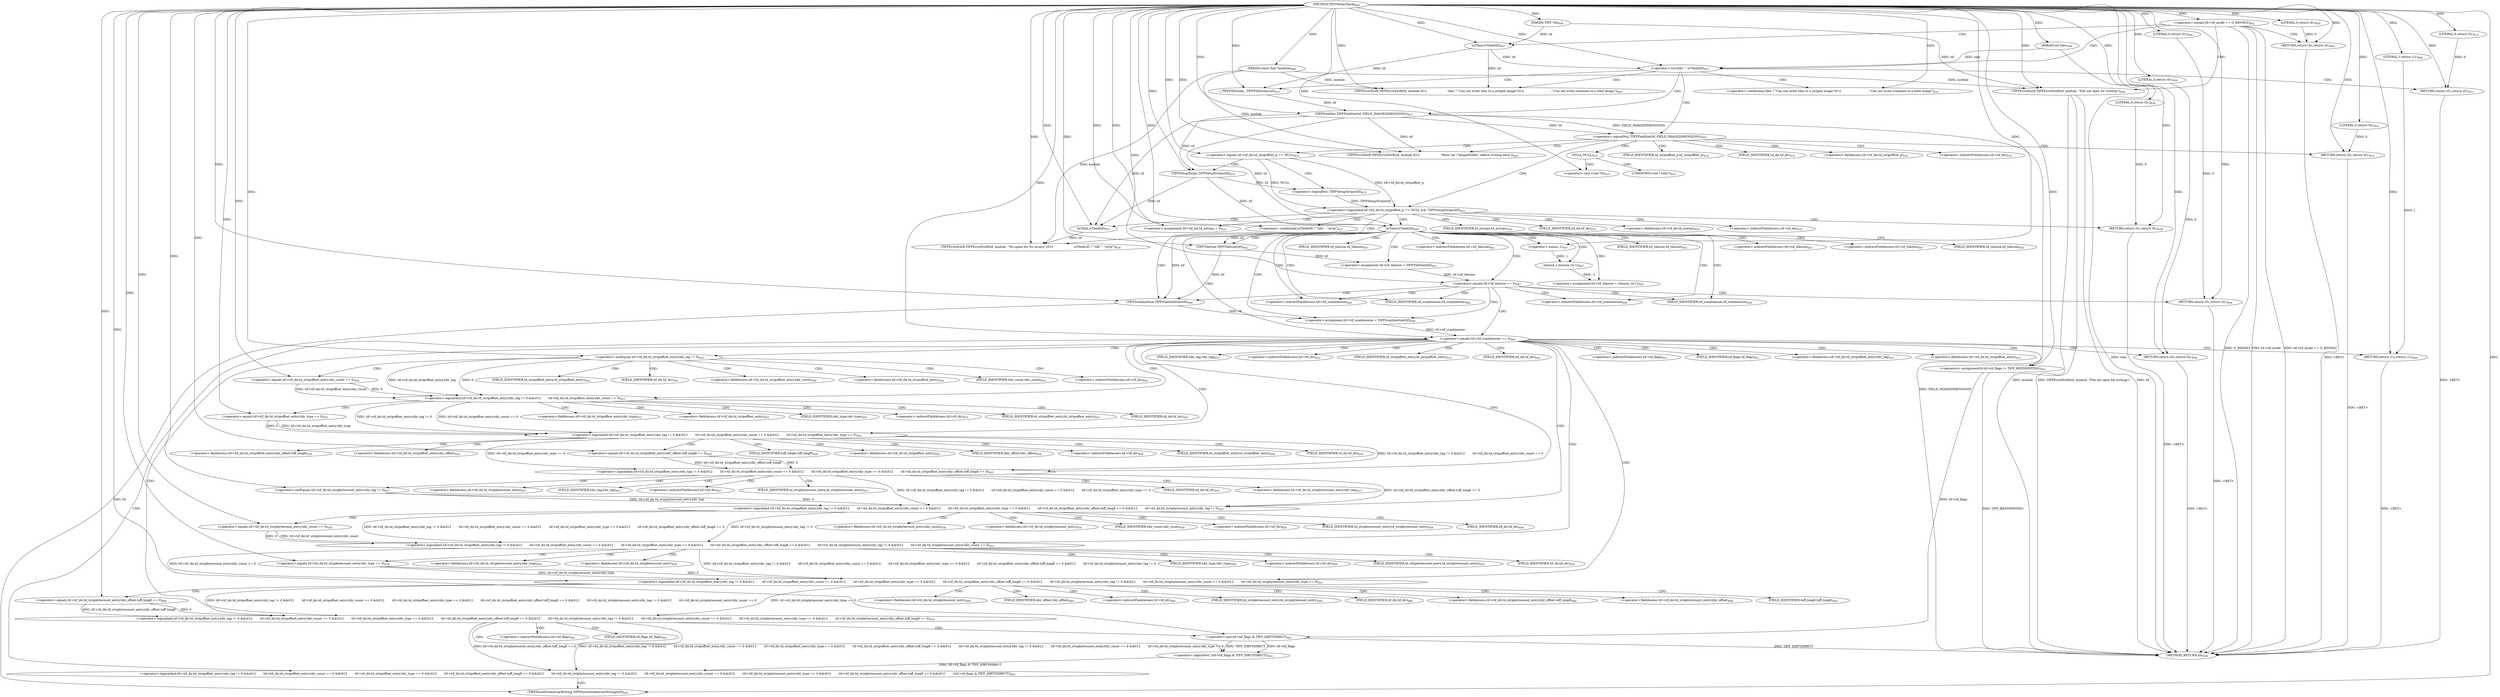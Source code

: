 digraph "TIFFWriteCheck" {  
"32023" [label = <(METHOD,TIFFWriteCheck)<SUB>600</SUB>> ]
"32249" [label = <(METHOD_RETURN,int)<SUB>600</SUB>> ]
"32024" [label = <(PARAM,TIFF *tif)<SUB>600</SUB>> ]
"32025" [label = <(PARAM,int tiles)<SUB>600</SUB>> ]
"32026" [label = <(PARAM,const char *module)<SUB>600</SUB>> ]
"32056" [label = <(_TIFFFillStriles,_TIFFFillStriles(tif))<SUB>615</SUB>> ]
"32133" [label = <(&lt;operator&gt;.assignment,tif-&gt;tif_scanlinesize = TIFFScanlineSize(tif))<SUB>648</SUB>> ]
"32148" [label = <(&lt;operators&gt;.assignmentOr,tif-&gt;tif_flags |= TIFF_BEENWRITING)<SUB>651</SUB>> ]
"32247" [label = <(RETURN,return (1);,return (1);)<SUB>666</SUB>> ]
"32029" [label = <(&lt;operator&gt;.equals,tif-&gt;tif_mode == O_RDONLY)<SUB>602</SUB>> ]
"32042" [label = <(&lt;operator&gt;.xor,tiles ^ isTiled(tif))<SUB>607</SUB>> ]
"32059" [label = <(&lt;operator&gt;.logicalNot,!TIFFFieldSet(tif, FIELD_IMAGEDIMENSIONS))<SUB>627</SUB>> ]
"32071" [label = <(&lt;operator&gt;.logicalAnd,tif-&gt;tif_dir.td_stripoffset_p == NULL &amp;&amp; !TIFFSetupStrips(tif))<SUB>633</SUB>> ]
"32106" [label = <(isTiled,isTiled(tif))<SUB>640</SUB>> ]
"32140" [label = <(&lt;operator&gt;.equals,tif-&gt;tif_scanlinesize == 0)<SUB>649</SUB>> ]
"32154" [label = <(&lt;operator&gt;.logicalAnd,tif-&gt;tif_dir.td_stripoffset_entry.tdir_tag != 0 &amp;&amp;\012        tif-&gt;tif_dir.td_stripoffset_entry.tdir_count == 0 &amp;&amp;\012        tif-&gt;tif_dir.td_stripoffset_entry.tdir_type == 0 &amp;&amp;\012        tif-&gt;tif_dir.td_stripoffset_entry.tdir_offset.toff_long8 == 0 &amp;&amp;\012        tif-&gt;tif_dir.td_stripbytecount_entry.tdir_tag != 0 &amp;&amp;\012        tif-&gt;tif_dir.td_stripbytecount_entry.tdir_count == 0 &amp;&amp;\012        tif-&gt;tif_dir.td_stripbytecount_entry.tdir_type == 0 &amp;&amp;\012        tif-&gt;tif_dir.td_stripbytecount_entry.tdir_offset.toff_long8 == 0 &amp;&amp;\012        !(tif-&gt;tif_flags &amp; TIFF_DIRTYDIRECT))<SUB>653</SUB>> ]
"32248" [label = <(LITERAL,1,return (1);)<SUB>666</SUB>> ]
"32035" [label = <(TIFFErrorExtR,TIFFErrorExtR(tif, module, &quot;File not open for writing&quot;))<SUB>604</SUB>> ]
"32039" [label = <(RETURN,return (0);,return (0);)<SUB>605</SUB>> ]
"32047" [label = <(TIFFErrorExtR,TIFFErrorExtR(tif, module,\012                      tiles ? &quot;Can not write tiles to a striped image&quot;\012                            : &quot;Can not write scanlines to a tiled image&quot;))<SUB>609</SUB>> ]
"32054" [label = <(RETURN,return (0);,return (0);)<SUB>612</SUB>> ]
"32064" [label = <(TIFFErrorExtR,TIFFErrorExtR(tif, module,\012                      &quot;Must set \&quot;ImageWidth\&quot; before writing data&quot;))<SUB>629</SUB>> ]
"32068" [label = <(RETURN,return (0);,return (0);)<SUB>631</SUB>> ]
"32087" [label = <(&lt;operator&gt;.assignment,tif-&gt;tif_dir.td_nstrips = 0)<SUB>635</SUB>> ]
"32094" [label = <(TIFFErrorExtR,TIFFErrorExtR(tif, module, &quot;No space for %s arrays&quot;,\012                      isTiled(tif) ? &quot;tile&quot; : &quot;strip&quot;))<SUB>636</SUB>> ]
"32103" [label = <(RETURN,return (0);,return (0);)<SUB>638</SUB>> ]
"32109" [label = <(&lt;operator&gt;.assignment,tif-&gt;tif_tilesize = TIFFTileSize(tif))<SUB>642</SUB>> ]
"32137" [label = <(TIFFScanlineSize,TIFFScanlineSize(tif))<SUB>648</SUB>> ]
"32146" [label = <(RETURN,return (0);,return (0);)<SUB>650</SUB>> ]
"32245" [label = <(TIFFForceStrileArrayWriting,TIFFForceStrileArrayWriting(tif))<SUB>663</SUB>> ]
"32040" [label = <(LITERAL,0,return (0);)<SUB>605</SUB>> ]
"32044" [label = <(isTiled,isTiled(tif))<SUB>607</SUB>> ]
"32055" [label = <(LITERAL,0,return (0);)<SUB>612</SUB>> ]
"32060" [label = <(TIFFFieldSet,TIFFFieldSet(tif, FIELD_IMAGEDIMENSIONS))<SUB>627</SUB>> ]
"32069" [label = <(LITERAL,0,return (0);)<SUB>631</SUB>> ]
"32072" [label = <(&lt;operator&gt;.equals,tif-&gt;tif_dir.td_stripoffset_p == NULL)<SUB>633</SUB>> ]
"32083" [label = <(&lt;operator&gt;.logicalNot,!TIFFSetupStrips(tif))<SUB>633</SUB>> ]
"32104" [label = <(LITERAL,0,return (0);)<SUB>638</SUB>> ]
"32116" [label = <(&lt;operator&gt;.equals,tif-&gt;tif_tilesize == 0)<SUB>643</SUB>> ]
"32126" [label = <(&lt;operator&gt;.assignment,tif-&gt;tif_tilesize = (tmsize_t)(-1))<SUB>647</SUB>> ]
"32147" [label = <(LITERAL,0,return (0);)<SUB>650</SUB>> ]
"32155" [label = <(&lt;operator&gt;.logicalAnd,tif-&gt;tif_dir.td_stripoffset_entry.tdir_tag != 0 &amp;&amp;\012        tif-&gt;tif_dir.td_stripoffset_entry.tdir_count == 0 &amp;&amp;\012        tif-&gt;tif_dir.td_stripoffset_entry.tdir_type == 0 &amp;&amp;\012        tif-&gt;tif_dir.td_stripoffset_entry.tdir_offset.toff_long8 == 0 &amp;&amp;\012        tif-&gt;tif_dir.td_stripbytecount_entry.tdir_tag != 0 &amp;&amp;\012        tif-&gt;tif_dir.td_stripbytecount_entry.tdir_count == 0 &amp;&amp;\012        tif-&gt;tif_dir.td_stripbytecount_entry.tdir_type == 0 &amp;&amp;\012        tif-&gt;tif_dir.td_stripbytecount_entry.tdir_offset.toff_long8 == 0)<SUB>653</SUB>> ]
"32238" [label = <(&lt;operator&gt;.logicalNot,!(tif-&gt;tif_flags &amp; TIFF_DIRTYDIRECT))<SUB>661</SUB>> ]
"32050" [label = <(&lt;operator&gt;.conditional,tiles ? &quot;Can not write tiles to a striped image&quot;\012                            : &quot;Can not write scanlines to a tiled image&quot;)<SUB>610</SUB>> ]
"32084" [label = <(TIFFSetupStrips,TIFFSetupStrips(tif))<SUB>633</SUB>> ]
"32098" [label = <(&lt;operator&gt;.conditional,isTiled(tif) ? &quot;tile&quot; : &quot;strip&quot;)<SUB>637</SUB>> ]
"32113" [label = <(TIFFTileSize,TIFFTileSize(tif))<SUB>642</SUB>> ]
"32122" [label = <(RETURN,return (0);,return (0);)<SUB>644</SUB>> ]
"32156" [label = <(&lt;operator&gt;.logicalAnd,tif-&gt;tif_dir.td_stripoffset_entry.tdir_tag != 0 &amp;&amp;\012        tif-&gt;tif_dir.td_stripoffset_entry.tdir_count == 0 &amp;&amp;\012        tif-&gt;tif_dir.td_stripoffset_entry.tdir_type == 0 &amp;&amp;\012        tif-&gt;tif_dir.td_stripoffset_entry.tdir_offset.toff_long8 == 0 &amp;&amp;\012        tif-&gt;tif_dir.td_stripbytecount_entry.tdir_tag != 0 &amp;&amp;\012        tif-&gt;tif_dir.td_stripbytecount_entry.tdir_count == 0 &amp;&amp;\012        tif-&gt;tif_dir.td_stripbytecount_entry.tdir_type == 0)<SUB>653</SUB>> ]
"32227" [label = <(&lt;operator&gt;.equals,tif-&gt;tif_dir.td_stripbytecount_entry.tdir_offset.toff_long8 == 0)<SUB>660</SUB>> ]
"32239" [label = <(&lt;operator&gt;.and,tif-&gt;tif_flags &amp; TIFF_DIRTYDIRECT)<SUB>661</SUB>> ]
"32080" [label = <(&lt;operator&gt;.cast,(void *)0)<SUB>633</SUB>> ]
"32099" [label = <(isTiled,isTiled(tif))<SUB>637</SUB>> ]
"32123" [label = <(LITERAL,0,return (0);)<SUB>644</SUB>> ]
"32130" [label = <(tmsize_t,(tmsize_t)(-1))<SUB>647</SUB>> ]
"32157" [label = <(&lt;operator&gt;.logicalAnd,tif-&gt;tif_dir.td_stripoffset_entry.tdir_tag != 0 &amp;&amp;\012        tif-&gt;tif_dir.td_stripoffset_entry.tdir_count == 0 &amp;&amp;\012        tif-&gt;tif_dir.td_stripoffset_entry.tdir_type == 0 &amp;&amp;\012        tif-&gt;tif_dir.td_stripoffset_entry.tdir_offset.toff_long8 == 0 &amp;&amp;\012        tif-&gt;tif_dir.td_stripbytecount_entry.tdir_tag != 0 &amp;&amp;\012        tif-&gt;tif_dir.td_stripbytecount_entry.tdir_count == 0)<SUB>653</SUB>> ]
"32218" [label = <(&lt;operator&gt;.equals,tif-&gt;tif_dir.td_stripbytecount_entry.tdir_type == 0)<SUB>659</SUB>> ]
"32131" [label = <(&lt;operator&gt;.minus,-1)<SUB>647</SUB>> ]
"32158" [label = <(&lt;operator&gt;.logicalAnd,tif-&gt;tif_dir.td_stripoffset_entry.tdir_tag != 0 &amp;&amp;\012        tif-&gt;tif_dir.td_stripoffset_entry.tdir_count == 0 &amp;&amp;\012        tif-&gt;tif_dir.td_stripoffset_entry.tdir_type == 0 &amp;&amp;\012        tif-&gt;tif_dir.td_stripoffset_entry.tdir_offset.toff_long8 == 0 &amp;&amp;\012        tif-&gt;tif_dir.td_stripbytecount_entry.tdir_tag != 0)<SUB>653</SUB>> ]
"32209" [label = <(&lt;operator&gt;.equals,tif-&gt;tif_dir.td_stripbytecount_entry.tdir_count == 0)<SUB>658</SUB>> ]
"32159" [label = <(&lt;operator&gt;.logicalAnd,tif-&gt;tif_dir.td_stripoffset_entry.tdir_tag != 0 &amp;&amp;\012        tif-&gt;tif_dir.td_stripoffset_entry.tdir_count == 0 &amp;&amp;\012        tif-&gt;tif_dir.td_stripoffset_entry.tdir_type == 0 &amp;&amp;\012        tif-&gt;tif_dir.td_stripoffset_entry.tdir_offset.toff_long8 == 0)<SUB>653</SUB>> ]
"32200" [label = <(&lt;operator&gt;.notEquals,tif-&gt;tif_dir.td_stripbytecount_entry.tdir_tag != 0)<SUB>657</SUB>> ]
"32160" [label = <(&lt;operator&gt;.logicalAnd,tif-&gt;tif_dir.td_stripoffset_entry.tdir_tag != 0 &amp;&amp;\012        tif-&gt;tif_dir.td_stripoffset_entry.tdir_count == 0 &amp;&amp;\012        tif-&gt;tif_dir.td_stripoffset_entry.tdir_type == 0)<SUB>653</SUB>> ]
"32189" [label = <(&lt;operator&gt;.equals,tif-&gt;tif_dir.td_stripoffset_entry.tdir_offset.toff_long8 == 0)<SUB>656</SUB>> ]
"32161" [label = <(&lt;operator&gt;.logicalAnd,tif-&gt;tif_dir.td_stripoffset_entry.tdir_tag != 0 &amp;&amp;\012        tif-&gt;tif_dir.td_stripoffset_entry.tdir_count == 0)<SUB>653</SUB>> ]
"32180" [label = <(&lt;operator&gt;.equals,tif-&gt;tif_dir.td_stripoffset_entry.tdir_type == 0)<SUB>655</SUB>> ]
"32162" [label = <(&lt;operator&gt;.notEquals,tif-&gt;tif_dir.td_stripoffset_entry.tdir_tag != 0)<SUB>653</SUB>> ]
"32171" [label = <(&lt;operator&gt;.equals,tif-&gt;tif_dir.td_stripoffset_entry.tdir_count == 0)<SUB>654</SUB>> ]
"32134" [label = <(&lt;operator&gt;.indirectFieldAccess,tif-&gt;tif_scanlinesize)<SUB>648</SUB>> ]
"32149" [label = <(&lt;operator&gt;.indirectFieldAccess,tif-&gt;tif_flags)<SUB>651</SUB>> ]
"32136" [label = <(FIELD_IDENTIFIER,tif_scanlinesize,tif_scanlinesize)<SUB>648</SUB>> ]
"32141" [label = <(&lt;operator&gt;.indirectFieldAccess,tif-&gt;tif_scanlinesize)<SUB>649</SUB>> ]
"32151" [label = <(FIELD_IDENTIFIER,tif_flags,tif_flags)<SUB>651</SUB>> ]
"32073" [label = <(&lt;operator&gt;.fieldAccess,tif-&gt;tif_dir.td_stripoffset_p)<SUB>633</SUB>> ]
"32078" [label = <(NULL,NULL)<SUB>633</SUB>> ]
"32088" [label = <(&lt;operator&gt;.fieldAccess,tif-&gt;tif_dir.td_nstrips)<SUB>635</SUB>> ]
"32110" [label = <(&lt;operator&gt;.indirectFieldAccess,tif-&gt;tif_tilesize)<SUB>642</SUB>> ]
"32143" [label = <(FIELD_IDENTIFIER,tif_scanlinesize,tif_scanlinesize)<SUB>649</SUB>> ]
"32074" [label = <(&lt;operator&gt;.indirectFieldAccess,tif-&gt;tif_dir)<SUB>633</SUB>> ]
"32077" [label = <(FIELD_IDENTIFIER,td_stripoffset_p,td_stripoffset_p)<SUB>633</SUB>> ]
"32089" [label = <(&lt;operator&gt;.indirectFieldAccess,tif-&gt;tif_dir)<SUB>635</SUB>> ]
"32092" [label = <(FIELD_IDENTIFIER,td_nstrips,td_nstrips)<SUB>635</SUB>> ]
"32112" [label = <(FIELD_IDENTIFIER,tif_tilesize,tif_tilesize)<SUB>642</SUB>> ]
"32117" [label = <(&lt;operator&gt;.indirectFieldAccess,tif-&gt;tif_tilesize)<SUB>643</SUB>> ]
"32127" [label = <(&lt;operator&gt;.indirectFieldAccess,tif-&gt;tif_tilesize)<SUB>647</SUB>> ]
"32228" [label = <(&lt;operator&gt;.fieldAccess,tif-&gt;tif_dir.td_stripbytecount_entry.tdir_offset.toff_long8)<SUB>660</SUB>> ]
"32240" [label = <(&lt;operator&gt;.indirectFieldAccess,tif-&gt;tif_flags)<SUB>661</SUB>> ]
"32076" [label = <(FIELD_IDENTIFIER,tif_dir,tif_dir)<SUB>633</SUB>> ]
"32091" [label = <(FIELD_IDENTIFIER,tif_dir,tif_dir)<SUB>635</SUB>> ]
"32119" [label = <(FIELD_IDENTIFIER,tif_tilesize,tif_tilesize)<SUB>643</SUB>> ]
"32129" [label = <(FIELD_IDENTIFIER,tif_tilesize,tif_tilesize)<SUB>647</SUB>> ]
"32219" [label = <(&lt;operator&gt;.fieldAccess,tif-&gt;tif_dir.td_stripbytecount_entry.tdir_type)<SUB>659</SUB>> ]
"32229" [label = <(&lt;operator&gt;.fieldAccess,tif-&gt;tif_dir.td_stripbytecount_entry.tdir_offset)<SUB>660</SUB>> ]
"32236" [label = <(FIELD_IDENTIFIER,toff_long8,toff_long8)<SUB>660</SUB>> ]
"32242" [label = <(FIELD_IDENTIFIER,tif_flags,tif_flags)<SUB>661</SUB>> ]
"32081" [label = <(UNKNOWN,void *,void *)<SUB>633</SUB>> ]
"32210" [label = <(&lt;operator&gt;.fieldAccess,tif-&gt;tif_dir.td_stripbytecount_entry.tdir_count)<SUB>658</SUB>> ]
"32220" [label = <(&lt;operator&gt;.fieldAccess,tif-&gt;tif_dir.td_stripbytecount_entry)<SUB>659</SUB>> ]
"32225" [label = <(FIELD_IDENTIFIER,tdir_type,tdir_type)<SUB>659</SUB>> ]
"32230" [label = <(&lt;operator&gt;.fieldAccess,tif-&gt;tif_dir.td_stripbytecount_entry)<SUB>660</SUB>> ]
"32235" [label = <(FIELD_IDENTIFIER,tdir_offset,tdir_offset)<SUB>660</SUB>> ]
"32201" [label = <(&lt;operator&gt;.fieldAccess,tif-&gt;tif_dir.td_stripbytecount_entry.tdir_tag)<SUB>657</SUB>> ]
"32211" [label = <(&lt;operator&gt;.fieldAccess,tif-&gt;tif_dir.td_stripbytecount_entry)<SUB>658</SUB>> ]
"32216" [label = <(FIELD_IDENTIFIER,tdir_count,tdir_count)<SUB>658</SUB>> ]
"32221" [label = <(&lt;operator&gt;.indirectFieldAccess,tif-&gt;tif_dir)<SUB>659</SUB>> ]
"32224" [label = <(FIELD_IDENTIFIER,td_stripbytecount_entry,td_stripbytecount_entry)<SUB>659</SUB>> ]
"32231" [label = <(&lt;operator&gt;.indirectFieldAccess,tif-&gt;tif_dir)<SUB>660</SUB>> ]
"32234" [label = <(FIELD_IDENTIFIER,td_stripbytecount_entry,td_stripbytecount_entry)<SUB>660</SUB>> ]
"32190" [label = <(&lt;operator&gt;.fieldAccess,tif-&gt;tif_dir.td_stripoffset_entry.tdir_offset.toff_long8)<SUB>656</SUB>> ]
"32202" [label = <(&lt;operator&gt;.fieldAccess,tif-&gt;tif_dir.td_stripbytecount_entry)<SUB>657</SUB>> ]
"32207" [label = <(FIELD_IDENTIFIER,tdir_tag,tdir_tag)<SUB>657</SUB>> ]
"32212" [label = <(&lt;operator&gt;.indirectFieldAccess,tif-&gt;tif_dir)<SUB>658</SUB>> ]
"32215" [label = <(FIELD_IDENTIFIER,td_stripbytecount_entry,td_stripbytecount_entry)<SUB>658</SUB>> ]
"32223" [label = <(FIELD_IDENTIFIER,tif_dir,tif_dir)<SUB>659</SUB>> ]
"32233" [label = <(FIELD_IDENTIFIER,tif_dir,tif_dir)<SUB>660</SUB>> ]
"32181" [label = <(&lt;operator&gt;.fieldAccess,tif-&gt;tif_dir.td_stripoffset_entry.tdir_type)<SUB>655</SUB>> ]
"32191" [label = <(&lt;operator&gt;.fieldAccess,tif-&gt;tif_dir.td_stripoffset_entry.tdir_offset)<SUB>656</SUB>> ]
"32198" [label = <(FIELD_IDENTIFIER,toff_long8,toff_long8)<SUB>656</SUB>> ]
"32203" [label = <(&lt;operator&gt;.indirectFieldAccess,tif-&gt;tif_dir)<SUB>657</SUB>> ]
"32206" [label = <(FIELD_IDENTIFIER,td_stripbytecount_entry,td_stripbytecount_entry)<SUB>657</SUB>> ]
"32214" [label = <(FIELD_IDENTIFIER,tif_dir,tif_dir)<SUB>658</SUB>> ]
"32163" [label = <(&lt;operator&gt;.fieldAccess,tif-&gt;tif_dir.td_stripoffset_entry.tdir_tag)<SUB>653</SUB>> ]
"32172" [label = <(&lt;operator&gt;.fieldAccess,tif-&gt;tif_dir.td_stripoffset_entry.tdir_count)<SUB>654</SUB>> ]
"32182" [label = <(&lt;operator&gt;.fieldAccess,tif-&gt;tif_dir.td_stripoffset_entry)<SUB>655</SUB>> ]
"32187" [label = <(FIELD_IDENTIFIER,tdir_type,tdir_type)<SUB>655</SUB>> ]
"32192" [label = <(&lt;operator&gt;.fieldAccess,tif-&gt;tif_dir.td_stripoffset_entry)<SUB>656</SUB>> ]
"32197" [label = <(FIELD_IDENTIFIER,tdir_offset,tdir_offset)<SUB>656</SUB>> ]
"32205" [label = <(FIELD_IDENTIFIER,tif_dir,tif_dir)<SUB>657</SUB>> ]
"32164" [label = <(&lt;operator&gt;.fieldAccess,tif-&gt;tif_dir.td_stripoffset_entry)<SUB>653</SUB>> ]
"32169" [label = <(FIELD_IDENTIFIER,tdir_tag,tdir_tag)<SUB>653</SUB>> ]
"32173" [label = <(&lt;operator&gt;.fieldAccess,tif-&gt;tif_dir.td_stripoffset_entry)<SUB>654</SUB>> ]
"32178" [label = <(FIELD_IDENTIFIER,tdir_count,tdir_count)<SUB>654</SUB>> ]
"32183" [label = <(&lt;operator&gt;.indirectFieldAccess,tif-&gt;tif_dir)<SUB>655</SUB>> ]
"32186" [label = <(FIELD_IDENTIFIER,td_stripoffset_entry,td_stripoffset_entry)<SUB>655</SUB>> ]
"32193" [label = <(&lt;operator&gt;.indirectFieldAccess,tif-&gt;tif_dir)<SUB>656</SUB>> ]
"32196" [label = <(FIELD_IDENTIFIER,td_stripoffset_entry,td_stripoffset_entry)<SUB>656</SUB>> ]
"32165" [label = <(&lt;operator&gt;.indirectFieldAccess,tif-&gt;tif_dir)<SUB>653</SUB>> ]
"32168" [label = <(FIELD_IDENTIFIER,td_stripoffset_entry,td_stripoffset_entry)<SUB>653</SUB>> ]
"32174" [label = <(&lt;operator&gt;.indirectFieldAccess,tif-&gt;tif_dir)<SUB>654</SUB>> ]
"32177" [label = <(FIELD_IDENTIFIER,td_stripoffset_entry,td_stripoffset_entry)<SUB>654</SUB>> ]
"32185" [label = <(FIELD_IDENTIFIER,tif_dir,tif_dir)<SUB>655</SUB>> ]
"32195" [label = <(FIELD_IDENTIFIER,tif_dir,tif_dir)<SUB>656</SUB>> ]
"32167" [label = <(FIELD_IDENTIFIER,tif_dir,tif_dir)<SUB>653</SUB>> ]
"32176" [label = <(FIELD_IDENTIFIER,tif_dir,tif_dir)<SUB>654</SUB>> ]
  "32103" -> "32249"  [ label = "DDG: &lt;RET&gt;"] 
  "32146" -> "32249"  [ label = "DDG: &lt;RET&gt;"] 
  "32039" -> "32249"  [ label = "DDG: &lt;RET&gt;"] 
  "32122" -> "32249"  [ label = "DDG: &lt;RET&gt;"] 
  "32054" -> "32249"  [ label = "DDG: &lt;RET&gt;"] 
  "32247" -> "32249"  [ label = "DDG: &lt;RET&gt;"] 
  "32068" -> "32249"  [ label = "DDG: &lt;RET&gt;"] 
  "32025" -> "32249"  [ label = "DDG: tiles"] 
  "32029" -> "32249"  [ label = "DDG: tif-&gt;tif_mode"] 
  "32029" -> "32249"  [ label = "DDG: tif-&gt;tif_mode == O_RDONLY"] 
  "32035" -> "32249"  [ label = "DDG: tif"] 
  "32035" -> "32249"  [ label = "DDG: module"] 
  "32035" -> "32249"  [ label = "DDG: TIFFErrorExtR(tif, module, &quot;File not open for writing&quot;)"] 
  "32060" -> "32249"  [ label = "DDG: FIELD_IMAGEDIMENSIONS"] 
  "32239" -> "32249"  [ label = "DDG: TIFF_DIRTYDIRECT"] 
  "32029" -> "32249"  [ label = "DDG: O_RDONLY"] 
  "32148" -> "32249"  [ label = "DDG: TIFF_BEENWRITING"] 
  "32023" -> "32024"  [ label = "DDG: "] 
  "32023" -> "32025"  [ label = "DDG: "] 
  "32023" -> "32026"  [ label = "DDG: "] 
  "32137" -> "32133"  [ label = "DDG: tif"] 
  "32023" -> "32148"  [ label = "DDG: "] 
  "32248" -> "32247"  [ label = "DDG: 1"] 
  "32023" -> "32247"  [ label = "DDG: "] 
  "32044" -> "32056"  [ label = "DDG: tif"] 
  "32023" -> "32056"  [ label = "DDG: "] 
  "32023" -> "32248"  [ label = "DDG: "] 
  "32023" -> "32029"  [ label = "DDG: "] 
  "32040" -> "32039"  [ label = "DDG: 0"] 
  "32023" -> "32039"  [ label = "DDG: "] 
  "32025" -> "32042"  [ label = "DDG: tiles"] 
  "32023" -> "32042"  [ label = "DDG: "] 
  "32044" -> "32042"  [ label = "DDG: tif"] 
  "32055" -> "32054"  [ label = "DDG: 0"] 
  "32023" -> "32054"  [ label = "DDG: "] 
  "32060" -> "32059"  [ label = "DDG: tif"] 
  "32060" -> "32059"  [ label = "DDG: FIELD_IMAGEDIMENSIONS"] 
  "32069" -> "32068"  [ label = "DDG: 0"] 
  "32023" -> "32068"  [ label = "DDG: "] 
  "32072" -> "32071"  [ label = "DDG: tif-&gt;tif_dir.td_stripoffset_p"] 
  "32072" -> "32071"  [ label = "DDG: NULL"] 
  "32083" -> "32071"  [ label = "DDG: TIFFSetupStrips(tif)"] 
  "32023" -> "32087"  [ label = "DDG: "] 
  "32104" -> "32103"  [ label = "DDG: 0"] 
  "32023" -> "32103"  [ label = "DDG: "] 
  "32060" -> "32106"  [ label = "DDG: tif"] 
  "32084" -> "32106"  [ label = "DDG: tif"] 
  "32023" -> "32106"  [ label = "DDG: "] 
  "32113" -> "32109"  [ label = "DDG: tif"] 
  "32106" -> "32137"  [ label = "DDG: tif"] 
  "32113" -> "32137"  [ label = "DDG: tif"] 
  "32023" -> "32137"  [ label = "DDG: "] 
  "32133" -> "32140"  [ label = "DDG: tif-&gt;tif_scanlinesize"] 
  "32023" -> "32140"  [ label = "DDG: "] 
  "32147" -> "32146"  [ label = "DDG: 0"] 
  "32023" -> "32146"  [ label = "DDG: "] 
  "32155" -> "32154"  [ label = "DDG: tif-&gt;tif_dir.td_stripoffset_entry.tdir_tag != 0 &amp;&amp;\012        tif-&gt;tif_dir.td_stripoffset_entry.tdir_count == 0 &amp;&amp;\012        tif-&gt;tif_dir.td_stripoffset_entry.tdir_type == 0 &amp;&amp;\012        tif-&gt;tif_dir.td_stripoffset_entry.tdir_offset.toff_long8 == 0 &amp;&amp;\012        tif-&gt;tif_dir.td_stripbytecount_entry.tdir_tag != 0 &amp;&amp;\012        tif-&gt;tif_dir.td_stripbytecount_entry.tdir_count == 0 &amp;&amp;\012        tif-&gt;tif_dir.td_stripbytecount_entry.tdir_type == 0"] 
  "32155" -> "32154"  [ label = "DDG: tif-&gt;tif_dir.td_stripbytecount_entry.tdir_offset.toff_long8 == 0"] 
  "32238" -> "32154"  [ label = "DDG: tif-&gt;tif_flags &amp; TIFF_DIRTYDIRECT"] 
  "32024" -> "32035"  [ label = "DDG: tif"] 
  "32023" -> "32035"  [ label = "DDG: "] 
  "32026" -> "32035"  [ label = "DDG: module"] 
  "32023" -> "32040"  [ label = "DDG: "] 
  "32024" -> "32044"  [ label = "DDG: tif"] 
  "32023" -> "32044"  [ label = "DDG: "] 
  "32044" -> "32047"  [ label = "DDG: tif"] 
  "32023" -> "32047"  [ label = "DDG: "] 
  "32026" -> "32047"  [ label = "DDG: module"] 
  "32023" -> "32055"  [ label = "DDG: "] 
  "32056" -> "32060"  [ label = "DDG: tif"] 
  "32023" -> "32060"  [ label = "DDG: "] 
  "32060" -> "32064"  [ label = "DDG: tif"] 
  "32023" -> "32064"  [ label = "DDG: "] 
  "32026" -> "32064"  [ label = "DDG: module"] 
  "32023" -> "32069"  [ label = "DDG: "] 
  "32023" -> "32072"  [ label = "DDG: "] 
  "32084" -> "32083"  [ label = "DDG: tif"] 
  "32099" -> "32094"  [ label = "DDG: tif"] 
  "32023" -> "32094"  [ label = "DDG: "] 
  "32026" -> "32094"  [ label = "DDG: module"] 
  "32023" -> "32104"  [ label = "DDG: "] 
  "32130" -> "32126"  [ label = "DDG: -1"] 
  "32023" -> "32147"  [ label = "DDG: "] 
  "32156" -> "32155"  [ label = "DDG: tif-&gt;tif_dir.td_stripoffset_entry.tdir_tag != 0 &amp;&amp;\012        tif-&gt;tif_dir.td_stripoffset_entry.tdir_count == 0 &amp;&amp;\012        tif-&gt;tif_dir.td_stripoffset_entry.tdir_type == 0 &amp;&amp;\012        tif-&gt;tif_dir.td_stripoffset_entry.tdir_offset.toff_long8 == 0 &amp;&amp;\012        tif-&gt;tif_dir.td_stripbytecount_entry.tdir_tag != 0 &amp;&amp;\012        tif-&gt;tif_dir.td_stripbytecount_entry.tdir_count == 0"] 
  "32156" -> "32155"  [ label = "DDG: tif-&gt;tif_dir.td_stripbytecount_entry.tdir_type == 0"] 
  "32227" -> "32155"  [ label = "DDG: tif-&gt;tif_dir.td_stripbytecount_entry.tdir_offset.toff_long8"] 
  "32227" -> "32155"  [ label = "DDG: 0"] 
  "32239" -> "32238"  [ label = "DDG: tif-&gt;tif_flags"] 
  "32239" -> "32238"  [ label = "DDG: TIFF_DIRTYDIRECT"] 
  "32137" -> "32245"  [ label = "DDG: tif"] 
  "32023" -> "32245"  [ label = "DDG: "] 
  "32023" -> "32050"  [ label = "DDG: "] 
  "32060" -> "32084"  [ label = "DDG: tif"] 
  "32023" -> "32084"  [ label = "DDG: "] 
  "32023" -> "32098"  [ label = "DDG: "] 
  "32106" -> "32113"  [ label = "DDG: tif"] 
  "32023" -> "32113"  [ label = "DDG: "] 
  "32109" -> "32116"  [ label = "DDG: tif-&gt;tif_tilesize"] 
  "32023" -> "32116"  [ label = "DDG: "] 
  "32123" -> "32122"  [ label = "DDG: 0"] 
  "32023" -> "32122"  [ label = "DDG: "] 
  "32157" -> "32156"  [ label = "DDG: tif-&gt;tif_dir.td_stripoffset_entry.tdir_tag != 0 &amp;&amp;\012        tif-&gt;tif_dir.td_stripoffset_entry.tdir_count == 0 &amp;&amp;\012        tif-&gt;tif_dir.td_stripoffset_entry.tdir_type == 0 &amp;&amp;\012        tif-&gt;tif_dir.td_stripoffset_entry.tdir_offset.toff_long8 == 0 &amp;&amp;\012        tif-&gt;tif_dir.td_stripbytecount_entry.tdir_tag != 0"] 
  "32157" -> "32156"  [ label = "DDG: tif-&gt;tif_dir.td_stripbytecount_entry.tdir_count == 0"] 
  "32218" -> "32156"  [ label = "DDG: tif-&gt;tif_dir.td_stripbytecount_entry.tdir_type"] 
  "32218" -> "32156"  [ label = "DDG: 0"] 
  "32023" -> "32227"  [ label = "DDG: "] 
  "32148" -> "32239"  [ label = "DDG: tif-&gt;tif_flags"] 
  "32023" -> "32239"  [ label = "DDG: "] 
  "32023" -> "32080"  [ label = "DDG: "] 
  "32060" -> "32099"  [ label = "DDG: tif"] 
  "32084" -> "32099"  [ label = "DDG: tif"] 
  "32023" -> "32099"  [ label = "DDG: "] 
  "32023" -> "32123"  [ label = "DDG: "] 
  "32131" -> "32130"  [ label = "DDG: 1"] 
  "32158" -> "32157"  [ label = "DDG: tif-&gt;tif_dir.td_stripoffset_entry.tdir_tag != 0 &amp;&amp;\012        tif-&gt;tif_dir.td_stripoffset_entry.tdir_count == 0 &amp;&amp;\012        tif-&gt;tif_dir.td_stripoffset_entry.tdir_type == 0 &amp;&amp;\012        tif-&gt;tif_dir.td_stripoffset_entry.tdir_offset.toff_long8 == 0"] 
  "32158" -> "32157"  [ label = "DDG: tif-&gt;tif_dir.td_stripbytecount_entry.tdir_tag != 0"] 
  "32209" -> "32157"  [ label = "DDG: tif-&gt;tif_dir.td_stripbytecount_entry.tdir_count"] 
  "32209" -> "32157"  [ label = "DDG: 0"] 
  "32023" -> "32218"  [ label = "DDG: "] 
  "32023" -> "32131"  [ label = "DDG: "] 
  "32159" -> "32158"  [ label = "DDG: tif-&gt;tif_dir.td_stripoffset_entry.tdir_tag != 0 &amp;&amp;\012        tif-&gt;tif_dir.td_stripoffset_entry.tdir_count == 0 &amp;&amp;\012        tif-&gt;tif_dir.td_stripoffset_entry.tdir_type == 0"] 
  "32159" -> "32158"  [ label = "DDG: tif-&gt;tif_dir.td_stripoffset_entry.tdir_offset.toff_long8 == 0"] 
  "32200" -> "32158"  [ label = "DDG: tif-&gt;tif_dir.td_stripbytecount_entry.tdir_tag"] 
  "32200" -> "32158"  [ label = "DDG: 0"] 
  "32023" -> "32209"  [ label = "DDG: "] 
  "32160" -> "32159"  [ label = "DDG: tif-&gt;tif_dir.td_stripoffset_entry.tdir_tag != 0 &amp;&amp;\012        tif-&gt;tif_dir.td_stripoffset_entry.tdir_count == 0"] 
  "32160" -> "32159"  [ label = "DDG: tif-&gt;tif_dir.td_stripoffset_entry.tdir_type == 0"] 
  "32189" -> "32159"  [ label = "DDG: tif-&gt;tif_dir.td_stripoffset_entry.tdir_offset.toff_long8"] 
  "32189" -> "32159"  [ label = "DDG: 0"] 
  "32023" -> "32200"  [ label = "DDG: "] 
  "32161" -> "32160"  [ label = "DDG: tif-&gt;tif_dir.td_stripoffset_entry.tdir_tag != 0"] 
  "32161" -> "32160"  [ label = "DDG: tif-&gt;tif_dir.td_stripoffset_entry.tdir_count == 0"] 
  "32180" -> "32160"  [ label = "DDG: tif-&gt;tif_dir.td_stripoffset_entry.tdir_type"] 
  "32180" -> "32160"  [ label = "DDG: 0"] 
  "32023" -> "32189"  [ label = "DDG: "] 
  "32162" -> "32161"  [ label = "DDG: tif-&gt;tif_dir.td_stripoffset_entry.tdir_tag"] 
  "32162" -> "32161"  [ label = "DDG: 0"] 
  "32171" -> "32161"  [ label = "DDG: tif-&gt;tif_dir.td_stripoffset_entry.tdir_count"] 
  "32171" -> "32161"  [ label = "DDG: 0"] 
  "32023" -> "32180"  [ label = "DDG: "] 
  "32023" -> "32162"  [ label = "DDG: "] 
  "32023" -> "32171"  [ label = "DDG: "] 
  "32029" -> "32042"  [ label = "CDG: "] 
  "32029" -> "32044"  [ label = "CDG: "] 
  "32029" -> "32039"  [ label = "CDG: "] 
  "32029" -> "32035"  [ label = "CDG: "] 
  "32042" -> "32047"  [ label = "CDG: "] 
  "32042" -> "32060"  [ label = "CDG: "] 
  "32042" -> "32056"  [ label = "CDG: "] 
  "32042" -> "32054"  [ label = "CDG: "] 
  "32042" -> "32059"  [ label = "CDG: "] 
  "32042" -> "32050"  [ label = "CDG: "] 
  "32059" -> "32074"  [ label = "CDG: "] 
  "32059" -> "32072"  [ label = "CDG: "] 
  "32059" -> "32068"  [ label = "CDG: "] 
  "32059" -> "32076"  [ label = "CDG: "] 
  "32059" -> "32073"  [ label = "CDG: "] 
  "32059" -> "32064"  [ label = "CDG: "] 
  "32059" -> "32078"  [ label = "CDG: "] 
  "32059" -> "32077"  [ label = "CDG: "] 
  "32059" -> "32071"  [ label = "CDG: "] 
  "32071" -> "32092"  [ label = "CDG: "] 
  "32071" -> "32091"  [ label = "CDG: "] 
  "32071" -> "32106"  [ label = "CDG: "] 
  "32071" -> "32099"  [ label = "CDG: "] 
  "32071" -> "32098"  [ label = "CDG: "] 
  "32071" -> "32089"  [ label = "CDG: "] 
  "32071" -> "32094"  [ label = "CDG: "] 
  "32071" -> "32088"  [ label = "CDG: "] 
  "32071" -> "32087"  [ label = "CDG: "] 
  "32071" -> "32103"  [ label = "CDG: "] 
  "32106" -> "32127"  [ label = "CDG: "] 
  "32106" -> "32117"  [ label = "CDG: "] 
  "32106" -> "32112"  [ label = "CDG: "] 
  "32106" -> "32143"  [ label = "CDG: "] 
  "32106" -> "32113"  [ label = "CDG: "] 
  "32106" -> "32130"  [ label = "CDG: "] 
  "32106" -> "32126"  [ label = "CDG: "] 
  "32106" -> "32137"  [ label = "CDG: "] 
  "32106" -> "32131"  [ label = "CDG: "] 
  "32106" -> "32136"  [ label = "CDG: "] 
  "32106" -> "32109"  [ label = "CDG: "] 
  "32106" -> "32116"  [ label = "CDG: "] 
  "32106" -> "32141"  [ label = "CDG: "] 
  "32106" -> "32140"  [ label = "CDG: "] 
  "32106" -> "32110"  [ label = "CDG: "] 
  "32106" -> "32119"  [ label = "CDG: "] 
  "32106" -> "32129"  [ label = "CDG: "] 
  "32106" -> "32134"  [ label = "CDG: "] 
  "32106" -> "32133"  [ label = "CDG: "] 
  "32140" -> "32151"  [ label = "CDG: "] 
  "32140" -> "32169"  [ label = "CDG: "] 
  "32140" -> "32146"  [ label = "CDG: "] 
  "32140" -> "32167"  [ label = "CDG: "] 
  "32140" -> "32157"  [ label = "CDG: "] 
  "32140" -> "32162"  [ label = "CDG: "] 
  "32140" -> "32158"  [ label = "CDG: "] 
  "32140" -> "32159"  [ label = "CDG: "] 
  "32140" -> "32163"  [ label = "CDG: "] 
  "32140" -> "32168"  [ label = "CDG: "] 
  "32140" -> "32149"  [ label = "CDG: "] 
  "32140" -> "32154"  [ label = "CDG: "] 
  "32140" -> "32164"  [ label = "CDG: "] 
  "32140" -> "32148"  [ label = "CDG: "] 
  "32140" -> "32155"  [ label = "CDG: "] 
  "32140" -> "32160"  [ label = "CDG: "] 
  "32140" -> "32247"  [ label = "CDG: "] 
  "32140" -> "32161"  [ label = "CDG: "] 
  "32140" -> "32165"  [ label = "CDG: "] 
  "32140" -> "32156"  [ label = "CDG: "] 
  "32154" -> "32245"  [ label = "CDG: "] 
  "32072" -> "32084"  [ label = "CDG: "] 
  "32072" -> "32083"  [ label = "CDG: "] 
  "32155" -> "32240"  [ label = "CDG: "] 
  "32155" -> "32242"  [ label = "CDG: "] 
  "32155" -> "32238"  [ label = "CDG: "] 
  "32155" -> "32239"  [ label = "CDG: "] 
  "32078" -> "32080"  [ label = "CDG: "] 
  "32078" -> "32081"  [ label = "CDG: "] 
  "32116" -> "32143"  [ label = "CDG: "] 
  "32116" -> "32122"  [ label = "CDG: "] 
  "32116" -> "32137"  [ label = "CDG: "] 
  "32116" -> "32136"  [ label = "CDG: "] 
  "32116" -> "32141"  [ label = "CDG: "] 
  "32116" -> "32140"  [ label = "CDG: "] 
  "32116" -> "32134"  [ label = "CDG: "] 
  "32116" -> "32133"  [ label = "CDG: "] 
  "32156" -> "32230"  [ label = "CDG: "] 
  "32156" -> "32235"  [ label = "CDG: "] 
  "32156" -> "32231"  [ label = "CDG: "] 
  "32156" -> "32227"  [ label = "CDG: "] 
  "32156" -> "32236"  [ label = "CDG: "] 
  "32156" -> "32229"  [ label = "CDG: "] 
  "32156" -> "32234"  [ label = "CDG: "] 
  "32156" -> "32233"  [ label = "CDG: "] 
  "32156" -> "32228"  [ label = "CDG: "] 
  "32157" -> "32221"  [ label = "CDG: "] 
  "32157" -> "32219"  [ label = "CDG: "] 
  "32157" -> "32225"  [ label = "CDG: "] 
  "32157" -> "32220"  [ label = "CDG: "] 
  "32157" -> "32218"  [ label = "CDG: "] 
  "32157" -> "32224"  [ label = "CDG: "] 
  "32157" -> "32223"  [ label = "CDG: "] 
  "32158" -> "32211"  [ label = "CDG: "] 
  "32158" -> "32212"  [ label = "CDG: "] 
  "32158" -> "32209"  [ label = "CDG: "] 
  "32158" -> "32214"  [ label = "CDG: "] 
  "32158" -> "32210"  [ label = "CDG: "] 
  "32158" -> "32215"  [ label = "CDG: "] 
  "32158" -> "32216"  [ label = "CDG: "] 
  "32159" -> "32201"  [ label = "CDG: "] 
  "32159" -> "32203"  [ label = "CDG: "] 
  "32159" -> "32200"  [ label = "CDG: "] 
  "32159" -> "32205"  [ label = "CDG: "] 
  "32159" -> "32202"  [ label = "CDG: "] 
  "32159" -> "32206"  [ label = "CDG: "] 
  "32159" -> "32207"  [ label = "CDG: "] 
  "32160" -> "32192"  [ label = "CDG: "] 
  "32160" -> "32190"  [ label = "CDG: "] 
  "32160" -> "32189"  [ label = "CDG: "] 
  "32160" -> "32195"  [ label = "CDG: "] 
  "32160" -> "32198"  [ label = "CDG: "] 
  "32160" -> "32196"  [ label = "CDG: "] 
  "32160" -> "32191"  [ label = "CDG: "] 
  "32160" -> "32193"  [ label = "CDG: "] 
  "32160" -> "32197"  [ label = "CDG: "] 
  "32161" -> "32186"  [ label = "CDG: "] 
  "32161" -> "32185"  [ label = "CDG: "] 
  "32161" -> "32180"  [ label = "CDG: "] 
  "32161" -> "32181"  [ label = "CDG: "] 
  "32161" -> "32183"  [ label = "CDG: "] 
  "32161" -> "32182"  [ label = "CDG: "] 
  "32161" -> "32187"  [ label = "CDG: "] 
  "32162" -> "32173"  [ label = "CDG: "] 
  "32162" -> "32174"  [ label = "CDG: "] 
  "32162" -> "32176"  [ label = "CDG: "] 
  "32162" -> "32172"  [ label = "CDG: "] 
  "32162" -> "32177"  [ label = "CDG: "] 
  "32162" -> "32178"  [ label = "CDG: "] 
  "32162" -> "32171"  [ label = "CDG: "] 
}
